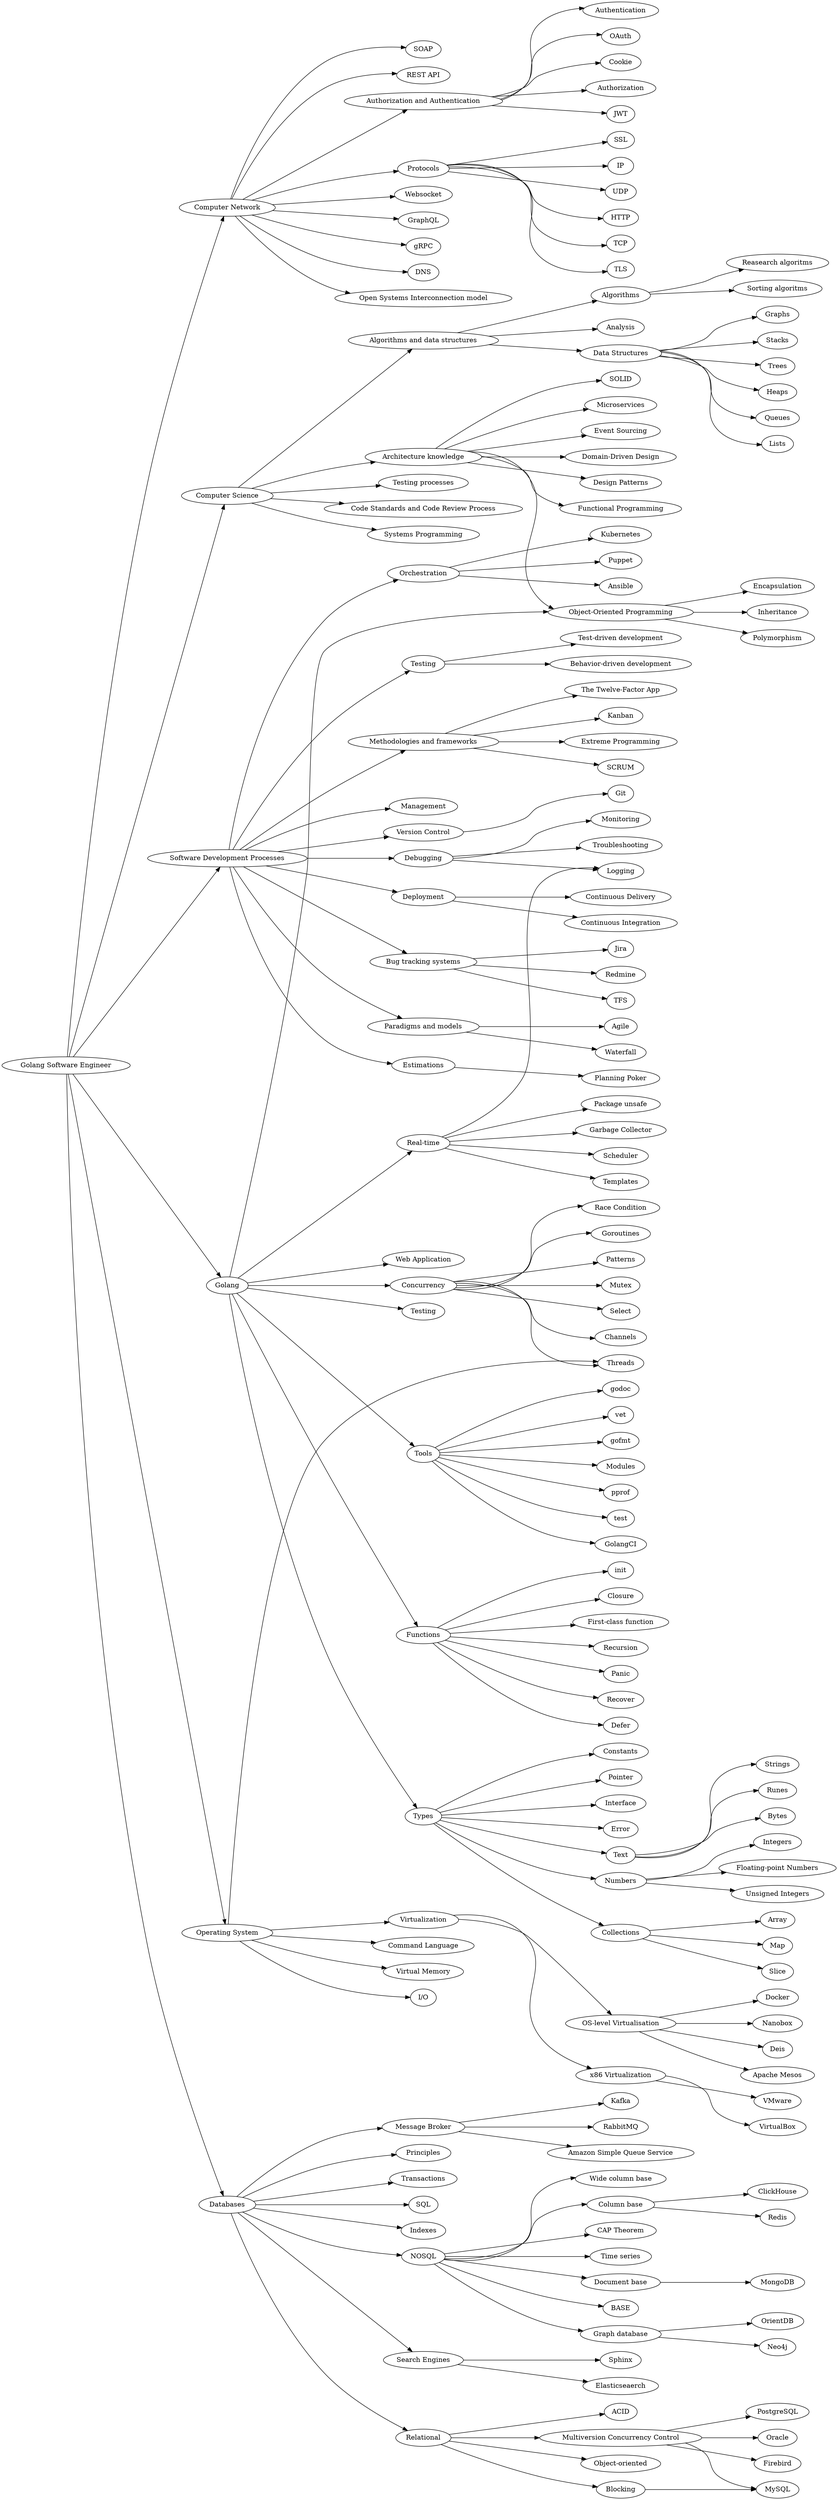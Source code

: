 digraph roadmap {
	rankdir=LR;
	go_function->go_function_panic;	
	go_types_text->go_types_text_bytes;	
	db_nosql->db_nosql_base;	
	cs_algorithms_structures->cs_algorithms_structures_heaps;	
	cs_algorithms->cs_algorithms_algorithms;	
	dev_debugging->dev_debugging_monitoring;	
	dev_deployment->dev_deployment_cd;	
	go_types_numbers->go_types_numbers_uint;	
	net->net_soap;	
	go_types->go_types_numbers;	
	db_nosql->db_nosql_graph;	
	cs_architecture->cs_architecture_event;	
	cs_architecture_oop->cs_architecture_oop_polymorphism;	
	go_function->go_function_recover;	
	cs->testing;	
	cs->code;	
	go_types->go_types_collections;	
	net->net_restapi;	
	os_virtualization_level->os_virtualization_level_mesos;	
	cs_architecture->cs_architecture_oop;	
	dev->dev_deployment;	
	go_function->go_function_defer;	
	go->go_realtime;	
	os->os_virtualization;	
	dev_trackers->dev_trackers_redmine;	
	dev->dev_paradigms;	
	go_function->go_function_init;	
	dev_estimation->management_estimation_poker;	
	net_auth->net_auth_cookie;	
	go_function->go_function_closure;	
	backend->cs;	
	db_nosql_graph->db_nosql_orient;	
	net_protocols->net_protocols_udp;	
	cs_algorithms->cs_algorithms_structures;	
	dev_orchestration->dev_orchestration_ansible;	
	db_search->db_search_elasticseaerch;	
	db->db_search;	
	go_concurrency->go_concurrency_patterns;	
	dev_debugging->dev_debugging_troubleshooting;	
	os_virtualization_level->os_virtualization_level_docker;	
	cs->cs_architecture;	
	db_relational_mvcc->db_mysql;	
	db_relational->db_relational_mvcc;	
	dev_orchestration->dev_orchestration_k8s;	
	backend->go;	
	net->net_websocket;	
	go_types_numbers->go_types_numbers_int;	
	cs_architecture->cs_architecture_ddd;	
	net_protocols->net_protocols_http;	
	net->net_graphql;	
	go->go_app;	
	db_relational_mvcc->db_relational_firebird;	
	dev_trackers->dev_trackers_tfs;	
	cs_architecture->cs_architecture_patterns;	
	go_types_text->go_types_text_strings;	
	net->net_grpc;	
	go_tools->go_tool_vet;	
	db_message_broker->db_message_broker_awssqs;	
	go_realtime->dev_debugging_logging;	
	dev->dev_testing;	
	db_search->db_search_sphinx;	
	backend->dev;	
	go->go_tools;	
	go_concurrency->go_concurrency_mutex;	
	go_realtime->go_realtime_unsafe;	
	dev_methodologies->dev_methodologies_12factors;	
	go_types->go_types_constants;	
	cs_algorithms_structures->cs_algorithms_structures_queues;	
	os_virtualization_x86->os_virtualization_x86_virtualbox;	
	go_concurrency->go_concurrency_select;	
	dev->dev_debugging;	
	dev->dev_estimation;	
	go->go_concurrency;	
	go_function->go_function_firstclass;	
	os_virtualization_level->os_virtualization_level_nanobox;	
	db_relational->db_relational_oo;	
	os_virtualization->os_virtualization_x86;	
	go_types->go_types_pointer;	
	go->go_testing;	
	net->net_dns;	
	dev_methodologies->dev_methodologies_kanban;	
	db_nosql->db_nosql_colwidebase;	
	go_concurrency->go_concurrency_channels;	
	cs_architecture->cs_architecture_func;	
	dev_paradigms->management_paradigms_agile;	
	net_auth->net_auth_authorization;	
	cs_algorithms_structures->cs_algorithms_structures_lists;	
	os_virtualization_x86->os_virtualization_x86_vmware;	
	net->net_osi;	
	dev->dev_methodologies;	
	go_tools->go_tool_fmt;	
	dev_trackers->dev_trackers_jira;	
	go_types_collections->go_types_slice;	
	db_nosql->db_nosql_colbase;	
	db_message_broker->db_message_broker_kafka;	
	go_types->go_types_interface;	
	dev_methodologies->dev_methodologies_xp;	
	db_nosql->db_nosql_cap;	
	go_tools->go_tool_modules;	
	go_concurrency->os_threads;	
	go_types_numbers->go_types_numbers_float;	
	os->os_threads;	
	go_concurrency->go_concurrency_race;	
	db_nosql->db_nosql_time;	
	net_protocols->net_protocols_tcp;	
	dev_testing->dev_testing_tdd;	
	dev->dev_trackers;	
	os_virtualization_level->os_virtualization_level_deis;	
	net->net_protocols;	
	go_types->go_types_text;	
	db_relational_blocking->db_mysql;	
	go_concurrency->go_concurrency_goroutine;	
	go_types_collections->go_types_collections_array;	
	go_types_collections->go_types_collections_map;	
	backend->os;	
	go->cs_architecture_oop;	
	db->db_message_broker;	
	go_tools->go_tool_pprof;	
	go_function->go_function_recursion;	
	cs_architecture_oop->cs_architecture_oop_encapsulation;	
	cs->cs_algorithms;	
	dev_deployment->dev_deployment_ci;	
	os_virtualization->os_virtualization_level;	
	db_relational->db_relational_blocking;	
	dev_debugging->dev_debugging_logging;	
	cs_architecture->cs_architecture_solid;	
	os->os_shell;	
	cs_architecture->cs_architecture_microservices;	
	dev->dev_version;	
	db_nosql_colbase->db_nosql_redis;	
	cs_algorithms->cs_algorithms_analysis;	
	cs_algorithms_structures->cs_algorithms_structures_graphs;	
	dev_version->dev_version_git;	
	backend->net;	
	db->db_nosql;	
	db_relational_mvcc->db_relational_postgres;	
	net_auth->net_auth_jwt;	
	go_tools->go_tool_test;	
	os->os_virtual_memory;	
	cs_algorithms_algorithms->cs_algorithms_structures_sorting;	
	dev->dev_management;	
	db_nosql_doc->db_nosql_mongo;	
	os->os_io;	
	dev_testing->dev_testing_bdd;	
	db->db_principles;	
	db_message_broker->db_message_broker_rabbit;	
	backend->db;	
	go->go_types;	
	go->go_function;	
	go_tools->go_tool_golangci;	
	go_realtime->go_realtime_gc;	
	db->db_transactions;	
	cs_algorithms_structures->cs_algorithms_structures_stacks;	
	go_types->go_types_error;	
	net->net_auth;	
	net_auth->net_auth_authentication;	
	db->db_sql;	
	db_nosql_graph->db_nosql_neo4j;	
	db_nosql->db_nosql_doc;	
	cs_architecture_oop->cs_architecture_oop_inheritance;	
	go_types_text->go_types_text_runes;	
	cs->systems;	
	db_relational->db_relational_acid;	
	cs_algorithms_algorithms->cs_algorithms_structures_research;	
	dev->dev_orchestration;	
	go_realtime->go_realtime_scheduler;	
	net_protocols->net_protocols_tls;	
	dev_methodologies->dev_methodologies_scrum;	
	net_protocols->net_protocols_ssl;	
	db_nosql_colbase->db_nosql_clickhouse;	
	db->db_relational;	
	go_realtime->go_app_templates;	
	db_relational_mvcc->db_relational_oracle;	
	dev_paradigms->management_paradigms_waterfall;	
	net_auth->net_auth_oauth;	
	dev_orchestration->dev_orchestration_puppet;	
	net_protocols->net_protocols_ip;	
	db->db_indexes;	
	cs_algorithms_structures->cs_algorithms_structures_trees;	
	go_tools->go_tool_doc;	
	db_relational [ label="Relational" ];
	dev_version_git [ label="Git" ];
	db_nosql_redis [ label="Redis" ];
	cs_algorithms [ label="Algorithms and data structures" ];
	dev_methodologies_scrum [ label="SCRUM" ];
	net_protocols_udp [ label="UDP" ];
	dev_methodologies_xp [ label="Extreme Programming" ];
	dev_methodologies [ label="Methodologies and frameworks" ];
	cs_algorithms_algorithms [ label="Algorithms" ];
	backend [ label="Golang Software Engineer" ];
	cs_architecture_oop [ label="Object-Oriented Programming" ];
	net_grpc [ label="gRPC" ];
	cs_algorithms_structures_research [ label="Reasearch algoritms" ];
	go_concurrency [ label="Concurrency" ];
	db_message_broker_awssqs [ label="Amazon Simple Queue Service" ];
	go_function_init [ label="init" ];
	db_search_elasticseaerch [ label="Elasticseaerch" ];
	net_protocols_ip [ label="IP" ];
	go_concurrency_race [ label="Race Condition" ];
	os_virtualization_x86_vmware [ label="VMware" ];
	go_realtime_scheduler [ label="Scheduler" ];
	os_virtualization_x86 [ label="x86 Virtualization" ];
	go_types_constants [ label="Constants" ];
	testing [ label="Testing processes" ];
	cs_algorithms_structures_queues [ label="Queues" ];
	net_websocket [ label="Websocket" ];
	cs_algorithms_structures_stacks [ label="Stacks" ];
	go_testing [ label="Testing" ];
	management_paradigms_agile [ label="Agile" ];
	dev_orchestration_k8s [ label="Kubernetes" ];
	go_types_numbers_int [ label="Integers" ];
	dev_deployment [ label="Deployment" ];
	cs [ label="Computer Science" ];
	cs_architecture_oop_encapsulation [ label="Encapsulation" ];
	os_threads [ label="Threads" ];
	db_nosql_colbase [ label="Column base" ];
	dev_testing_bdd [ label="Behavior-driven development" ];
	db_principles [ label="Principles" ];
	management_estimation_poker [ label="Planning Poker" ];
	cs_algorithms_structures_sorting [ label="Sorting algoritms" ];
	go_tool_test [ label="test" ];
	os [ label="Operating System" ];
	go_types_collections [ label="Collections" ];
	go_types_pointer [ label="Pointer" ];
	db_relational_firebird [ label="Firebird" ];
	net_protocols_tcp [ label="TCP" ];
	go_concurrency_mutex [ label="Mutex" ];
	cs_architecture_func [ label="Functional Programming" ];
	db_nosql [ label="NOSQL" ];
	go_function_firstclass [ label="First-class function" ];
	net [ label="Computer Network" ];
	db_indexes [ label="Indexes" ];
	management_paradigms_waterfall [ label="Waterfall" ];
	db_search [ label="Search Engines" ];
	dev_debugging_monitoring [ label="Monitoring" ];
	go_types_slice [ label="Slice" ];
	go_types_text_runes [ label="Runes" ];
	os_virtualization_level_deis [ label="Deis" ];
	go_function_recover [ label="Recover" ];
	go_types_collections_map [ label="Map" ];
	net_osi [ label="Open Systems Interconnection model" ];
	db_message_broker [ label="Message Broker" ];
	go_types [ label="Types" ];
	dev_deployment_ci [ label="Continuous Integration" ];
	db_nosql_neo4j [ label="Neo4j" ];
	db [ label="Databases" ];
	os_io [ label="I/O" ];
	os_virtual_memory [ label="Virtual Memory" ];
	go_types_error [ label="Error" ];
	net_soap [ label="SOAP" ];
	db_relational_acid [ label="ACID" ];
	dev_orchestration_ansible [ label="Ansible" ];
	go_types_numbers_float [ label="Floating-point Numbers" ];
	dev_version [ label="Version Control" ];
	go_tools [ label="Tools" ];
	db_nosql_clickhouse [ label="ClickHouse" ];
	dev_paradigms [ label="Paradigms and models" ];
	go_realtime_gc [ label="Garbage Collector" ];
	os_virtualization [ label="Virtualization" ];
	dev_testing_tdd [ label="Test-driven development" ];
	go_tool_fmt [ label="gofmt" ];
	go_tool_golangci [ label="GolangCI" ];
	db_sql [ label="SQL" ];
	go_function_defer [ label="Defer" ];
	cs_architecture_event [ label="Event Sourcing" ];
	go_tool_modules [ label="Modules" ];
	dev_trackers_tfs [ label="TFS" ];
	dev_debugging_troubleshooting [ label="Troubleshooting" ];
	net_protocols_tls [ label="TLS" ];
	db_nosql_graph [ label="Graph database" ];
	db_nosql_time [ label="Time series" ];
	net_auth_oauth [ label="OAuth" ];
	go [ label="Golang" ];
	db_relational_blocking [ label="Blocking" ];
	dev_methodologies_kanban [ label="Kanban" ];
	dev_estimation [ label="Estimations" ];
	go_tool_vet [ label="vet" ];
	go_app [ label="Web Application" ];
	db_message_broker_kafka [ label="Kafka" ];
	net_protocols_http [ label="HTTP" ];
	dev_deployment_cd [ label="Continuous Delivery" ];
	cs_algorithms_structures_heaps [ label="Heaps" ];
	cs_architecture_microservices [ label="Microservices" ];
	dev_trackers [ label="Bug tracking systems" ];
	db_relational_oo [ label="Object-oriented" ];
	db_nosql_orient [ label="OrientDB" ];
	dev_debugging_logging [ label="Logging" ];
	cs_architecture_patterns [ label="Design Patterns" ];
	dev_testing [ label="Testing" ];
	cs_architecture_ddd [ label="Domain-Driven Design" ];
	dev_orchestration [ label="Orchestration" ];
	cs_algorithms_structures_lists [ label="Lists" ];
	db_nosql_doc [ label="Document base" ];
	go_types_text_bytes [ label="Bytes" ];
	go_types_interface [ label="Interface" ];
	net_restapi [ label="REST API" ];
	cs_algorithms_structures_trees [ label="Trees" ];
	go_function_recursion [ label="Recursion" ];
	go_types_text [ label="Text" ];
	dev_orchestration_puppet [ label="Puppet" ];
	go_types_collections_array [ label="Array" ];
	db_transactions [ label="Transactions" ];
	go_realtime [ label="Real-time" ];
	db_relational_mvcc [ label="Multiversion Concurrency Control" ];
	db_relational_oracle [ label="Oracle" ];
	os_virtualization_level_mesos [ label="Apache Mesos" ];
	net_graphql [ label="GraphQL" ];
	go_function [ label="Functions" ];
	go_tool_pprof [ label="pprof" ];
	os_virtualization_x86_virtualbox [ label="VirtualBox" ];
	db_mysql [ label="MySQL" ];
	go_types_text_strings [ label="Strings" ];
	cs_algorithms_structures_graphs [ label="Graphs" ];
	db_relational_postgres [ label="PostgreSQL" ];
	go_app_templates [ label="Templates" ];
	dev_management [ label="Management" ];
	go_concurrency_channels [ label="Channels" ];
	net_auth_cookie [ label="Cookie" ];
	code [ label="Code Standards and Code Review Process" ];
	dev_methodologies_12factors [ label="The Twelve-Factor App" ];
	go_types_numbers [ label="Numbers" ];
	db_nosql_base [ label="BASE" ];
	os_shell [ label="Command Language" ];
	net_auth_authorization [ label="Authorization" ];
	go_tool_doc [ label="godoc" ];
	go_function_panic [ label="Panic" ];
	net_auth [ label="Authorization and Authentication" ];
	go_function_closure [ label="Closure" ];
	os_virtualization_level_docker [ label="Docker" ];
	go_realtime_unsafe [ label="Package unsafe" ];
	net_dns [ label="DNS" ];
	cs_algorithms_structures [ label="Data Structures" ];
	db_message_broker_rabbit [ label="RabbitMQ" ];
	db_search_sphinx [ label="Sphinx" ];
	db_nosql_colwidebase [ label="Wide column base" ];
	cs_architecture [ label="Architecture knowledge" ];
	cs_architecture_oop_inheritance [ label="Inheritance" ];
	os_virtualization_level [ label="OS-level Virtualisation" ];
	systems [ label="Systems Programming" ];
	dev [ label="Software Development Processes" ];
	cs_algorithms_analysis [ label="Analysis" ];
	dev_trackers_jira [ label="Jira" ];
	net_auth_authentication [ label="Authentication" ];
	os_virtualization_level_nanobox [ label="Nanobox" ];
	db_nosql_mongo [ label="MongoDB" ];
	db_nosql_cap [ label="CAP Theorem" ];
	net_auth_jwt [ label="JWT" ];
	cs_architecture_solid [ label="SOLID" ];
	go_concurrency_patterns [ label="Patterns" ];
	go_types_numbers_uint [ label="Unsigned Integers" ];
	go_concurrency_select [ label="Select" ];
	dev_debugging [ label="Debugging" ];
	dev_trackers_redmine [ label="Redmine" ];
	net_protocols [ label="Protocols" ];
	cs_architecture_oop_polymorphism [ label="Polymorphism" ];
	go_concurrency_goroutine [ label="Goroutines" ];
	net_protocols_ssl [ label="SSL" ];
}
